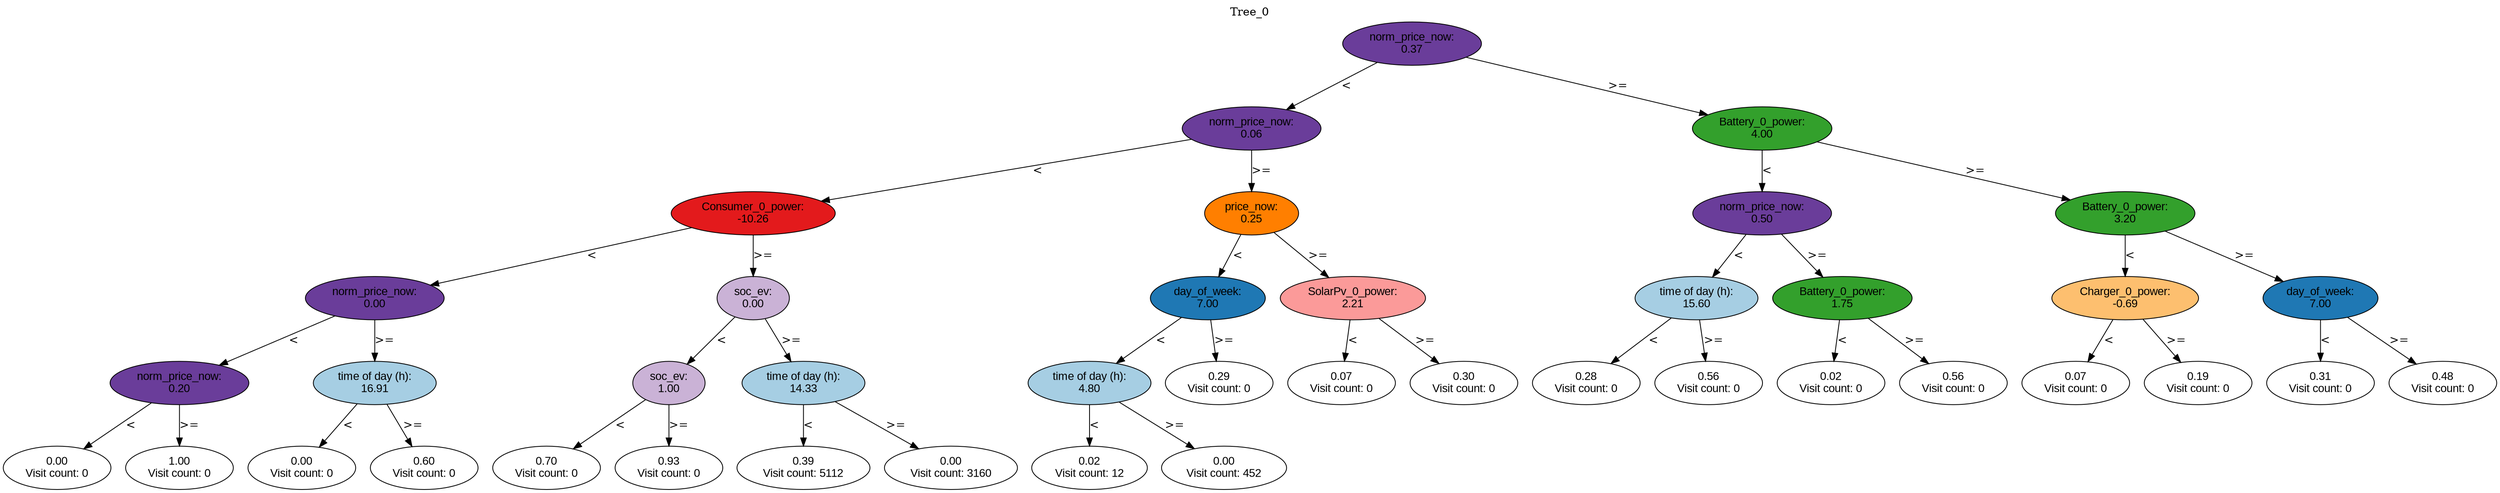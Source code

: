 digraph BST {
    node [fontname="Arial" style=filled colorscheme=paired12];
    0 [ label = "norm_price_now:
0.37" fillcolor=10];
    1 [ label = "norm_price_now:
0.06" fillcolor=10];
    2 [ label = "Consumer_0_power:
-10.26" fillcolor=6];
    3 [ label = "norm_price_now:
0.00" fillcolor=10];
    4 [ label = "norm_price_now:
0.20" fillcolor=10];
    5 [ label = "0.00
Visit count: 0" fillcolor=white];
    6 [ label = "1.00
Visit count: 0" fillcolor=white];
    7 [ label = "time of day (h):
16.91" fillcolor=1];
    8 [ label = "0.00
Visit count: 0" fillcolor=white];
    9 [ label = "0.60
Visit count: 0" fillcolor=white];
    10 [ label = "soc_ev:
0.00" fillcolor=9];
    11 [ label = "soc_ev:
1.00" fillcolor=9];
    12 [ label = "0.70
Visit count: 0" fillcolor=white];
    13 [ label = "0.93
Visit count: 0" fillcolor=white];
    14 [ label = "time of day (h):
14.33" fillcolor=1];
    15 [ label = "0.39
Visit count: 5112" fillcolor=white];
    16 [ label = "0.00
Visit count: 3160" fillcolor=white];
    17 [ label = "price_now:
0.25" fillcolor=8];
    18 [ label = "day_of_week:
7.00" fillcolor=2];
    19 [ label = "time of day (h):
4.80" fillcolor=1];
    20 [ label = "0.02
Visit count: 12" fillcolor=white];
    21 [ label = "0.00
Visit count: 452" fillcolor=white];
    22 [ label = "0.29
Visit count: 0" fillcolor=white];
    23 [ label = "SolarPv_0_power:
2.21" fillcolor=5];
    24 [ label = "0.07
Visit count: 0" fillcolor=white];
    25 [ label = "0.30
Visit count: 0" fillcolor=white];
    26 [ label = "Battery_0_power:
4.00" fillcolor=4];
    27 [ label = "norm_price_now:
0.50" fillcolor=10];
    28 [ label = "time of day (h):
15.60" fillcolor=1];
    29 [ label = "0.28
Visit count: 0" fillcolor=white];
    30 [ label = "0.56
Visit count: 0" fillcolor=white];
    31 [ label = "Battery_0_power:
1.75" fillcolor=4];
    32 [ label = "0.02
Visit count: 0" fillcolor=white];
    33 [ label = "0.56
Visit count: 0" fillcolor=white];
    34 [ label = "Battery_0_power:
3.20" fillcolor=4];
    35 [ label = "Charger_0_power:
-0.69" fillcolor=7];
    36 [ label = "0.07
Visit count: 0" fillcolor=white];
    37 [ label = "0.19
Visit count: 0" fillcolor=white];
    38 [ label = "day_of_week:
7.00" fillcolor=2];
    39 [ label = "0.31
Visit count: 0" fillcolor=white];
    40 [ label = "0.48
Visit count: 0" fillcolor=white];

    0  -> 1[ label = "<"];
    0  -> 26[ label = ">="];
    1  -> 2[ label = "<"];
    1  -> 17[ label = ">="];
    2  -> 3[ label = "<"];
    2  -> 10[ label = ">="];
    3  -> 4[ label = "<"];
    3  -> 7[ label = ">="];
    4  -> 5[ label = "<"];
    4  -> 6[ label = ">="];
    7  -> 8[ label = "<"];
    7  -> 9[ label = ">="];
    10  -> 11[ label = "<"];
    10  -> 14[ label = ">="];
    11  -> 12[ label = "<"];
    11  -> 13[ label = ">="];
    14  -> 15[ label = "<"];
    14  -> 16[ label = ">="];
    17  -> 18[ label = "<"];
    17  -> 23[ label = ">="];
    18  -> 19[ label = "<"];
    18  -> 22[ label = ">="];
    19  -> 20[ label = "<"];
    19  -> 21[ label = ">="];
    23  -> 24[ label = "<"];
    23  -> 25[ label = ">="];
    26  -> 27[ label = "<"];
    26  -> 34[ label = ">="];
    27  -> 28[ label = "<"];
    27  -> 31[ label = ">="];
    28  -> 29[ label = "<"];
    28  -> 30[ label = ">="];
    31  -> 32[ label = "<"];
    31  -> 33[ label = ">="];
    34  -> 35[ label = "<"];
    34  -> 38[ label = ">="];
    35  -> 36[ label = "<"];
    35  -> 37[ label = ">="];
    38  -> 39[ label = "<"];
    38  -> 40[ label = ">="];

    labelloc="t";
    label="Tree_0";
}